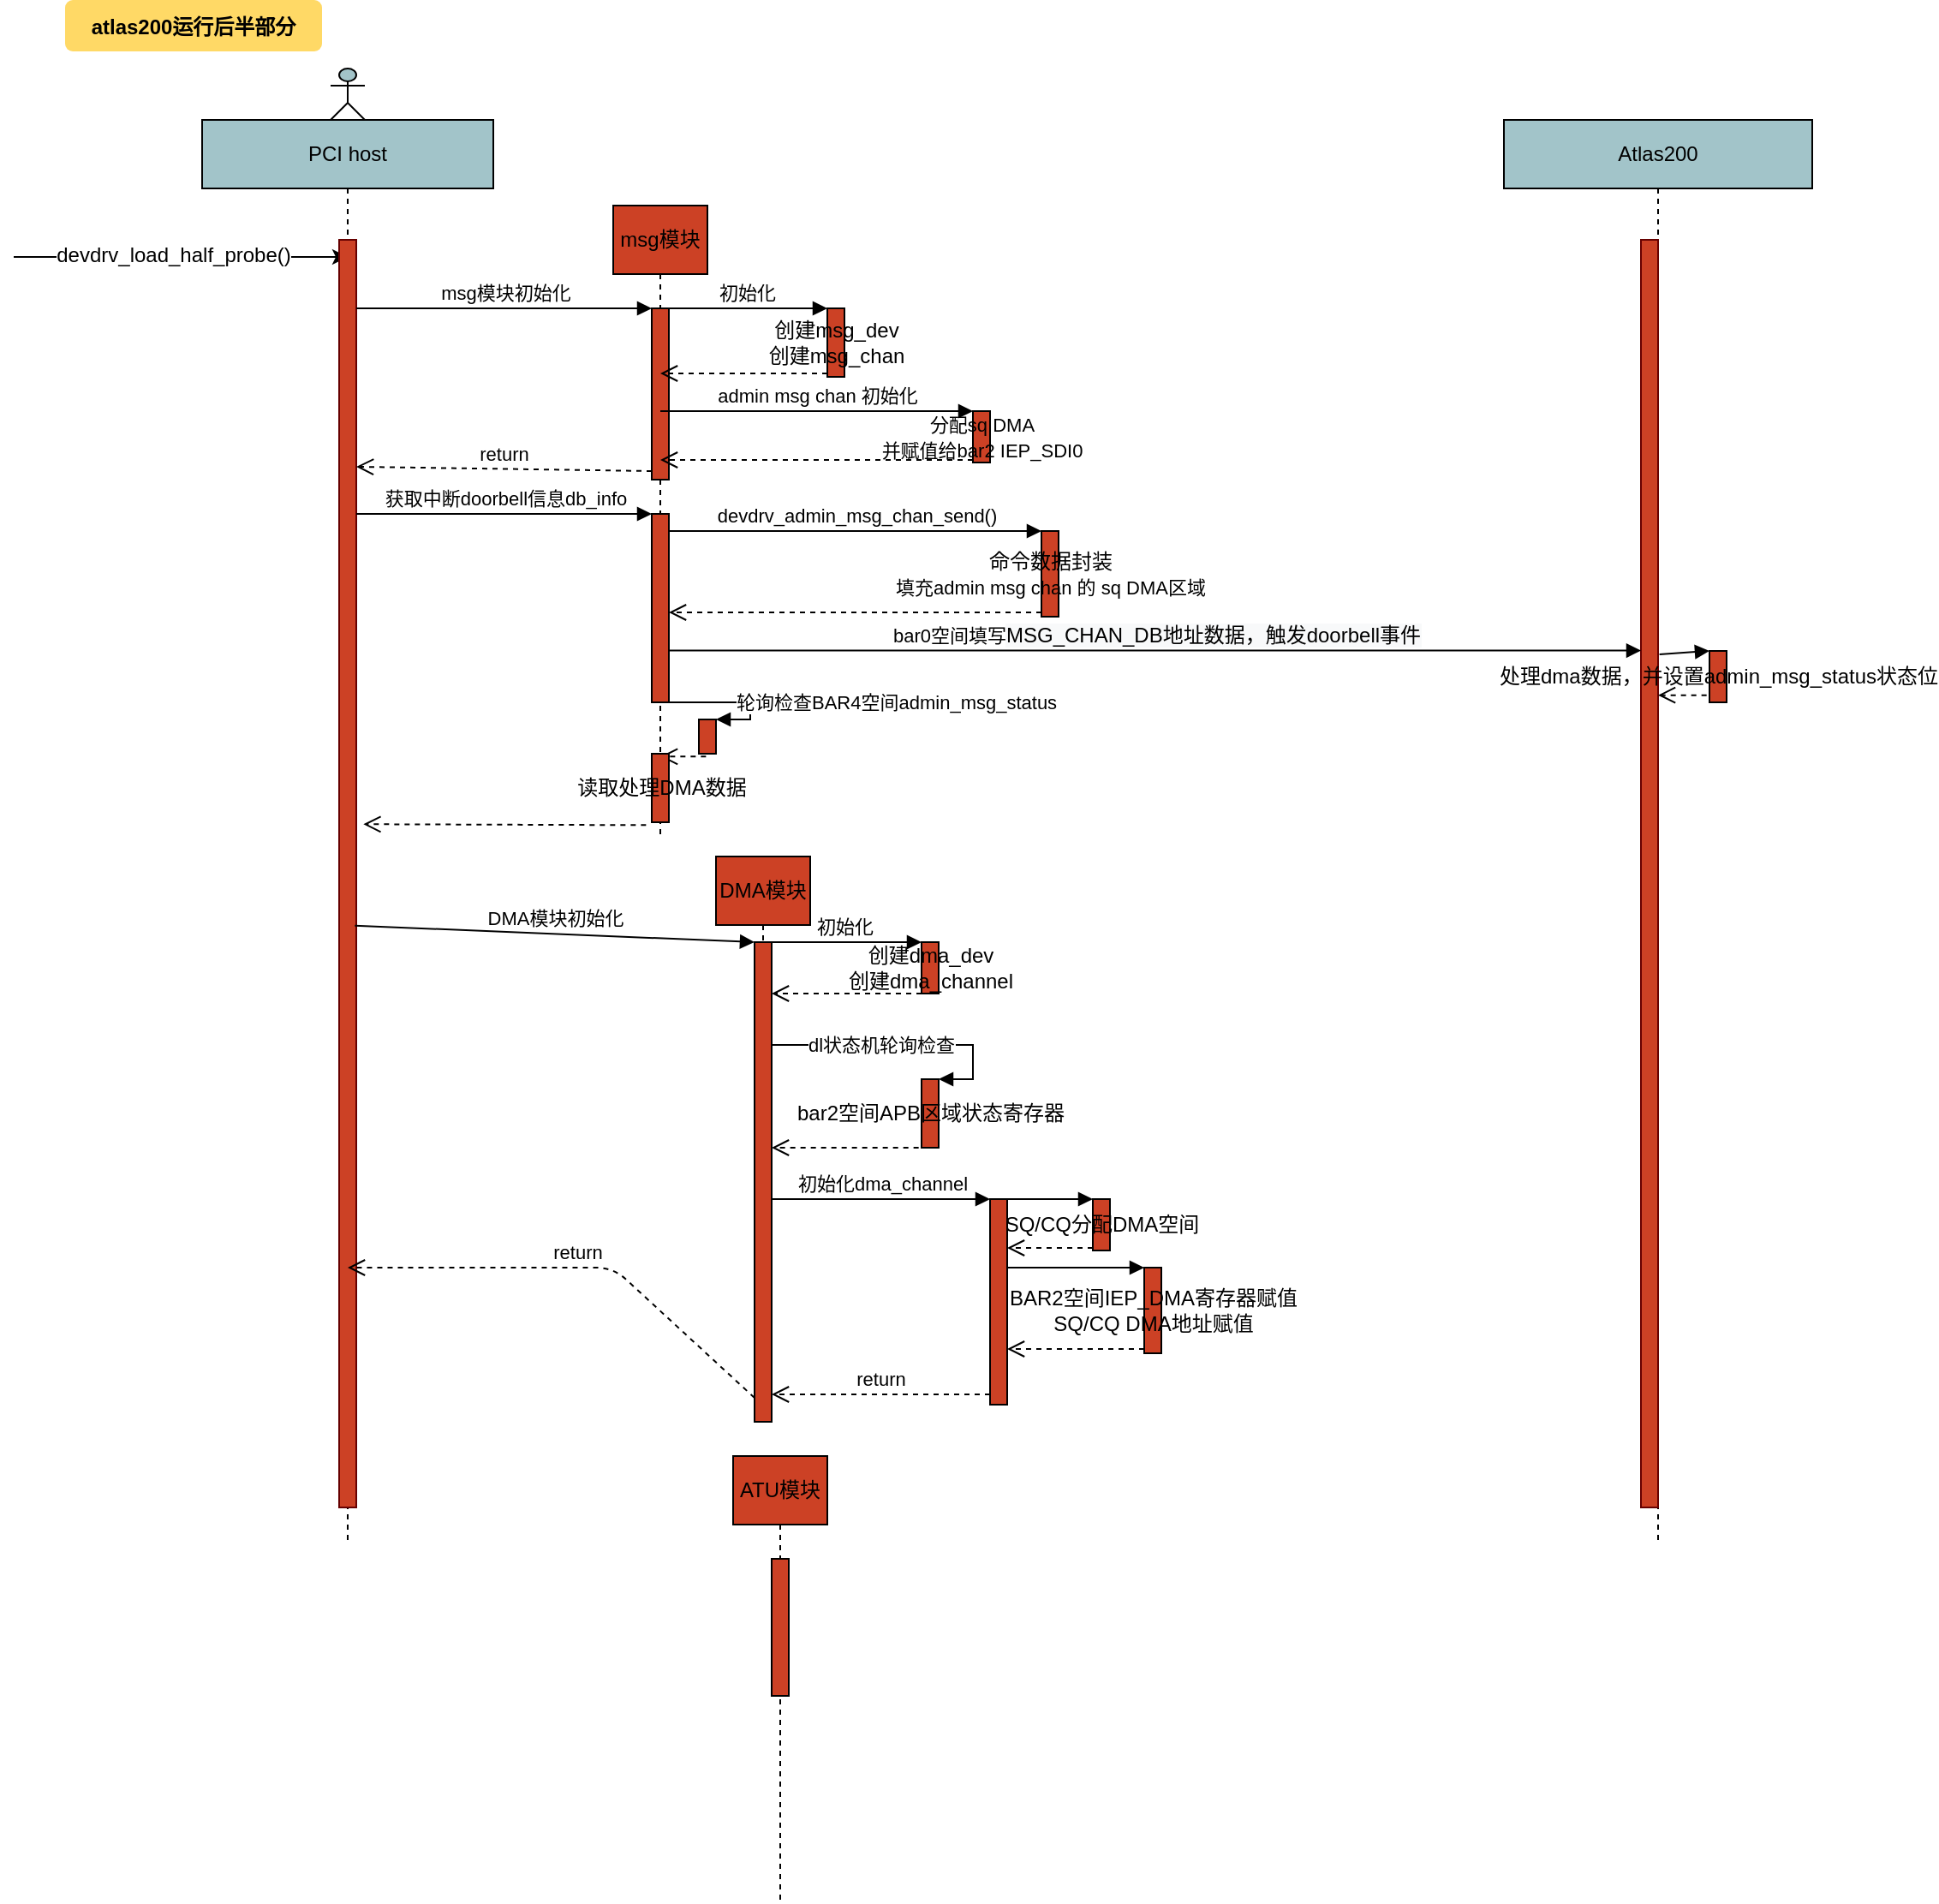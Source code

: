 <mxfile version="13.4.9" type="github">
  <diagram name="Page-1" id="9361dd3d-8414-5efd-6122-117bd74ce7a7">
    <mxGraphModel dx="981" dy="526" grid="1" gridSize="10" guides="1" tooltips="1" connect="1" arrows="1" fold="1" page="0" pageScale="1.5" pageWidth="826" pageHeight="1169" background="#ffffff" math="0" shadow="0">
      <root>
        <mxCell id="0" />
        <mxCell id="1" parent="0" />
        <mxCell id="3" value="" style="edgeStyle=none;verticalLabelPosition=top;verticalAlign=bottom;labelPosition=left;align=right;" parent="1" edge="1">
          <mxGeometry x="70" y="290" width="100" height="100" as="geometry">
            <mxPoint x="20" y="170" as="sourcePoint" />
            <mxPoint x="215" y="170" as="targetPoint" />
          </mxGeometry>
        </mxCell>
        <mxCell id="JP9qfhV4WCQ05jMqri1F-105" value="&lt;span style=&quot;font-size: 12px&quot;&gt;devdrv_load_half_probe()&lt;/span&gt;" style="edgeLabel;html=1;align=center;verticalAlign=middle;resizable=0;points=[];" vertex="1" connectable="0" parent="3">
          <mxGeometry relative="1" as="geometry">
            <mxPoint x="-5" y="-1" as="offset" />
          </mxGeometry>
        </mxCell>
        <mxCell id="71" value="atlas200运行后半部分" style="rounded=1;fontStyle=1;fillColor=#FFD966;strokeColor=none" parent="1" vertex="1">
          <mxGeometry x="50" y="20" width="150" height="30" as="geometry" />
        </mxCell>
        <mxCell id="JP9qfhV4WCQ05jMqri1F-101" value="PCI host" style="shape=umlLifeline;perimeter=lifelinePerimeter;whiteSpace=wrap;html=1;container=1;collapsible=0;recursiveResize=0;outlineConnect=0;fillColor=#A2C4C9;" vertex="1" parent="1">
          <mxGeometry x="130" y="90" width="170" height="830" as="geometry" />
        </mxCell>
        <mxCell id="JP9qfhV4WCQ05jMqri1F-102" value="" style="fillColor=#CC4125;strokeColor=#660000" vertex="1" parent="JP9qfhV4WCQ05jMqri1F-101">
          <mxGeometry x="80" y="70" width="10" height="740" as="geometry" />
        </mxCell>
        <mxCell id="JP9qfhV4WCQ05jMqri1F-117" value="msg模块初始化" style="html=1;verticalAlign=bottom;endArrow=block;entryX=0;entryY=0;" edge="1" target="JP9qfhV4WCQ05jMqri1F-116" parent="JP9qfhV4WCQ05jMqri1F-101">
          <mxGeometry relative="1" as="geometry">
            <mxPoint x="90" y="110" as="sourcePoint" />
          </mxGeometry>
        </mxCell>
        <mxCell id="JP9qfhV4WCQ05jMqri1F-123" value="获取中断doorbell信息db_info" style="html=1;verticalAlign=bottom;endArrow=block;entryX=0;entryY=0;" edge="1" target="JP9qfhV4WCQ05jMqri1F-122" parent="JP9qfhV4WCQ05jMqri1F-101">
          <mxGeometry relative="1" as="geometry">
            <mxPoint x="90" y="230" as="sourcePoint" />
          </mxGeometry>
        </mxCell>
        <mxCell id="JP9qfhV4WCQ05jMqri1F-103" value="" style="shape=umlActor;verticalLabelPosition=bottom;verticalAlign=top;html=1;strokeColor=#000000;fillColor=#A2C4C9;" vertex="1" parent="1">
          <mxGeometry x="205" y="60" width="20" height="30" as="geometry" />
        </mxCell>
        <mxCell id="JP9qfhV4WCQ05jMqri1F-121" value="msg模块" style="shape=umlLifeline;perimeter=lifelinePerimeter;whiteSpace=wrap;html=1;container=1;collapsible=0;recursiveResize=0;outlineConnect=0;strokeColor=#000000;fillColor=#CC4125;" vertex="1" parent="1">
          <mxGeometry x="370" y="140" width="55" height="370" as="geometry" />
        </mxCell>
        <mxCell id="JP9qfhV4WCQ05jMqri1F-116" value="" style="html=1;points=[];perimeter=orthogonalPerimeter;strokeColor=#000000;fillColor=#CC4125;" vertex="1" parent="JP9qfhV4WCQ05jMqri1F-121">
          <mxGeometry x="22.5" y="60" width="10" height="100" as="geometry" />
        </mxCell>
        <mxCell id="JP9qfhV4WCQ05jMqri1F-122" value="" style="html=1;points=[];perimeter=orthogonalPerimeter;strokeColor=#000000;fillColor=#CC4125;" vertex="1" parent="JP9qfhV4WCQ05jMqri1F-121">
          <mxGeometry x="22.5" y="180" width="10" height="110" as="geometry" />
        </mxCell>
        <mxCell id="JP9qfhV4WCQ05jMqri1F-125" value="DMA模块" style="shape=umlLifeline;perimeter=lifelinePerimeter;whiteSpace=wrap;html=1;container=1;collapsible=0;recursiveResize=0;outlineConnect=0;strokeColor=#000000;fillColor=#CC4125;" vertex="1" parent="1">
          <mxGeometry x="430" y="520" width="55" height="330" as="geometry" />
        </mxCell>
        <mxCell id="JP9qfhV4WCQ05jMqri1F-175" value="" style="html=1;points=[];perimeter=orthogonalPerimeter;strokeColor=#000000;fillColor=#CC4125;" vertex="1" parent="JP9qfhV4WCQ05jMqri1F-125">
          <mxGeometry x="22.5" y="50" width="10" height="280" as="geometry" />
        </mxCell>
        <mxCell id="JP9qfhV4WCQ05jMqri1F-130" value="ATU模块" style="shape=umlLifeline;perimeter=lifelinePerimeter;whiteSpace=wrap;html=1;container=1;collapsible=0;recursiveResize=0;outlineConnect=0;strokeColor=#000000;fillColor=#CC4125;" vertex="1" parent="1">
          <mxGeometry x="440" y="870" width="55" height="260" as="geometry" />
        </mxCell>
        <mxCell id="JP9qfhV4WCQ05jMqri1F-131" value="" style="html=1;points=[];perimeter=orthogonalPerimeter;strokeColor=#000000;fillColor=#CC4125;" vertex="1" parent="JP9qfhV4WCQ05jMqri1F-130">
          <mxGeometry x="22.5" y="60" width="10" height="80" as="geometry" />
        </mxCell>
        <mxCell id="JP9qfhV4WCQ05jMqri1F-138" value="Atlas200" style="shape=umlLifeline;perimeter=lifelinePerimeter;whiteSpace=wrap;html=1;container=1;collapsible=0;recursiveResize=0;outlineConnect=0;fillColor=#A2C4C9;" vertex="1" parent="1">
          <mxGeometry x="890" y="90" width="180" height="830" as="geometry" />
        </mxCell>
        <mxCell id="JP9qfhV4WCQ05jMqri1F-139" value="" style="fillColor=#CC4125;strokeColor=#660000" vertex="1" parent="JP9qfhV4WCQ05jMqri1F-138">
          <mxGeometry x="80" y="70" width="10" height="740" as="geometry" />
        </mxCell>
        <mxCell id="JP9qfhV4WCQ05jMqri1F-140" value="devdrv_msg_init()" style="html=1;verticalAlign=bottom;endArrow=block;entryX=0;entryY=0;" edge="1" parent="JP9qfhV4WCQ05jMqri1F-138">
          <mxGeometry relative="1" as="geometry">
            <mxPoint x="90" y="110" as="sourcePoint" />
          </mxGeometry>
        </mxCell>
        <mxCell id="JP9qfhV4WCQ05jMqri1F-141" value="return" style="html=1;verticalAlign=bottom;endArrow=open;dashed=1;endSize=8;exitX=0;exitY=0.95;" edge="1" parent="JP9qfhV4WCQ05jMqri1F-138">
          <mxGeometry relative="1" as="geometry">
            <mxPoint x="90" y="186" as="targetPoint" />
          </mxGeometry>
        </mxCell>
        <mxCell id="JP9qfhV4WCQ05jMqri1F-142" value="devdrv_get_general_interrupt_db_info()" style="html=1;verticalAlign=bottom;endArrow=block;entryX=0;entryY=0;" edge="1" parent="JP9qfhV4WCQ05jMqri1F-138">
          <mxGeometry relative="1" as="geometry">
            <mxPoint x="90" y="230" as="sourcePoint" />
          </mxGeometry>
        </mxCell>
        <mxCell id="JP9qfhV4WCQ05jMqri1F-170" value="处理dma数据，并设置admin_msg_status状态位" style="html=1;points=[];perimeter=orthogonalPerimeter;strokeColor=#000000;fillColor=#CC4125;" vertex="1" parent="JP9qfhV4WCQ05jMqri1F-138">
          <mxGeometry x="120" y="310" width="10" height="30" as="geometry" />
        </mxCell>
        <mxCell id="JP9qfhV4WCQ05jMqri1F-171" value="" style="html=1;verticalAlign=bottom;endArrow=block;entryX=0;entryY=0;exitX=1.083;exitY=0.327;exitDx=0;exitDy=0;exitPerimeter=0;" edge="1" target="JP9qfhV4WCQ05jMqri1F-170" parent="JP9qfhV4WCQ05jMqri1F-138" source="JP9qfhV4WCQ05jMqri1F-139">
          <mxGeometry relative="1" as="geometry">
            <mxPoint x="100" y="340" as="sourcePoint" />
          </mxGeometry>
        </mxCell>
        <mxCell id="JP9qfhV4WCQ05jMqri1F-172" value="" style="html=1;verticalAlign=bottom;endArrow=open;dashed=1;endSize=8;exitX=-0.167;exitY=0.861;exitDx=0;exitDy=0;exitPerimeter=0;" edge="1" source="JP9qfhV4WCQ05jMqri1F-170" parent="JP9qfhV4WCQ05jMqri1F-138" target="JP9qfhV4WCQ05jMqri1F-138">
          <mxGeometry relative="1" as="geometry">
            <mxPoint x="100" y="416" as="targetPoint" />
          </mxGeometry>
        </mxCell>
        <mxCell id="JP9qfhV4WCQ05jMqri1F-144" value="bar0空间填写&lt;span style=&quot;font-size: 12px ; background-color: rgb(248 , 249 , 250)&quot;&gt;MSG_CHAN_DB地址数据，触发doorbell事件&lt;/span&gt;" style="html=1;verticalAlign=bottom;endArrow=block;entryX=0;entryY=0.324;entryDx=0;entryDy=0;entryPerimeter=0;" edge="1" parent="1" source="JP9qfhV4WCQ05jMqri1F-122" target="JP9qfhV4WCQ05jMqri1F-139">
          <mxGeometry width="80" relative="1" as="geometry">
            <mxPoint x="570" y="530" as="sourcePoint" />
            <mxPoint x="650" y="530" as="targetPoint" />
          </mxGeometry>
        </mxCell>
        <mxCell id="JP9qfhV4WCQ05jMqri1F-148" value="命令数据封装&lt;br&gt;&lt;span style=&quot;font-size: 11px&quot;&gt;填充admin msg chan 的 sq DMA区域&lt;/span&gt;" style="html=1;points=[];perimeter=orthogonalPerimeter;strokeColor=#000000;fillColor=#CC4125;" vertex="1" parent="1">
          <mxGeometry x="620" y="330" width="10" height="50" as="geometry" />
        </mxCell>
        <mxCell id="JP9qfhV4WCQ05jMqri1F-149" value="devdrv_admin_msg_chan_send()" style="html=1;verticalAlign=bottom;endArrow=block;entryX=0;entryY=0;" edge="1" target="JP9qfhV4WCQ05jMqri1F-148" parent="1" source="JP9qfhV4WCQ05jMqri1F-122">
          <mxGeometry relative="1" as="geometry">
            <mxPoint x="548" y="330" as="sourcePoint" />
          </mxGeometry>
        </mxCell>
        <mxCell id="JP9qfhV4WCQ05jMqri1F-150" value="" style="html=1;verticalAlign=bottom;endArrow=open;dashed=1;endSize=8;exitX=0;exitY=0.95;" edge="1" source="JP9qfhV4WCQ05jMqri1F-148" parent="1" target="JP9qfhV4WCQ05jMqri1F-122">
          <mxGeometry relative="1" as="geometry">
            <mxPoint x="530" y="375" as="targetPoint" />
          </mxGeometry>
        </mxCell>
        <mxCell id="JP9qfhV4WCQ05jMqri1F-158" value="创建msg_dev &lt;br&gt;创建msg_chan" style="html=1;points=[];perimeter=orthogonalPerimeter;strokeColor=#000000;fillColor=#CC4125;" vertex="1" parent="1">
          <mxGeometry x="495" y="200" width="10" height="40" as="geometry" />
        </mxCell>
        <mxCell id="JP9qfhV4WCQ05jMqri1F-159" value="初始化" style="html=1;verticalAlign=bottom;endArrow=block;entryX=0;entryY=0;exitX=0.833;exitY=0;exitDx=0;exitDy=0;exitPerimeter=0;" edge="1" target="JP9qfhV4WCQ05jMqri1F-158" parent="1" source="JP9qfhV4WCQ05jMqri1F-116">
          <mxGeometry relative="1" as="geometry">
            <mxPoint x="510" y="200" as="sourcePoint" />
          </mxGeometry>
        </mxCell>
        <mxCell id="JP9qfhV4WCQ05jMqri1F-160" value="" style="html=1;verticalAlign=bottom;endArrow=open;dashed=1;endSize=8;exitX=0;exitY=0.95;" edge="1" source="JP9qfhV4WCQ05jMqri1F-158" parent="1" target="JP9qfhV4WCQ05jMqri1F-121">
          <mxGeometry relative="1" as="geometry">
            <mxPoint x="530" y="238" as="targetPoint" />
          </mxGeometry>
        </mxCell>
        <mxCell id="JP9qfhV4WCQ05jMqri1F-118" value="return" style="html=1;verticalAlign=bottom;endArrow=open;dashed=1;endSize=8;exitX=0;exitY=0.95;entryX=1;entryY=0.179;entryDx=0;entryDy=0;entryPerimeter=0;" edge="1" source="JP9qfhV4WCQ05jMqri1F-116" parent="1" target="JP9qfhV4WCQ05jMqri1F-102">
          <mxGeometry relative="1" as="geometry">
            <mxPoint x="220" y="276" as="targetPoint" />
          </mxGeometry>
        </mxCell>
        <mxCell id="JP9qfhV4WCQ05jMqri1F-161" value="&lt;font style=&quot;font-size: 11px&quot;&gt;分配sq DMA&lt;br&gt;并赋值给bar2 IEP_SDI0&lt;/font&gt;" style="html=1;points=[];perimeter=orthogonalPerimeter;strokeColor=#000000;fillColor=#CC4125;" vertex="1" parent="1">
          <mxGeometry x="580" y="260" width="10" height="30" as="geometry" />
        </mxCell>
        <mxCell id="JP9qfhV4WCQ05jMqri1F-162" value="admin msg chan 初始化" style="html=1;verticalAlign=bottom;endArrow=block;entryX=0;entryY=0;" edge="1" target="JP9qfhV4WCQ05jMqri1F-161" parent="1" source="JP9qfhV4WCQ05jMqri1F-121">
          <mxGeometry relative="1" as="geometry">
            <mxPoint x="530" y="250" as="sourcePoint" />
          </mxGeometry>
        </mxCell>
        <mxCell id="JP9qfhV4WCQ05jMqri1F-163" value="" style="html=1;verticalAlign=bottom;endArrow=open;dashed=1;endSize=8;exitX=0;exitY=0.95;" edge="1" source="JP9qfhV4WCQ05jMqri1F-161" parent="1" target="JP9qfhV4WCQ05jMqri1F-121">
          <mxGeometry relative="1" as="geometry">
            <mxPoint x="530" y="283" as="targetPoint" />
          </mxGeometry>
        </mxCell>
        <mxCell id="JP9qfhV4WCQ05jMqri1F-167" value="" style="html=1;points=[];perimeter=orthogonalPerimeter;strokeColor=#000000;fillColor=#CC4125;" vertex="1" parent="1">
          <mxGeometry x="420" y="440" width="10" height="20" as="geometry" />
        </mxCell>
        <mxCell id="JP9qfhV4WCQ05jMqri1F-168" value="轮询检查BAR4空间admin_msg_status" style="edgeStyle=orthogonalEdgeStyle;html=1;align=left;spacingLeft=2;endArrow=block;rounded=0;entryX=1;entryY=0;exitX=0.417;exitY=1;exitDx=0;exitDy=0;exitPerimeter=0;" edge="1" target="JP9qfhV4WCQ05jMqri1F-167" parent="1" source="JP9qfhV4WCQ05jMqri1F-122">
          <mxGeometry relative="1" as="geometry">
            <mxPoint x="425" y="430" as="sourcePoint" />
            <Array as="points">
              <mxPoint x="450" y="430" />
              <mxPoint x="450" y="440" />
            </Array>
          </mxGeometry>
        </mxCell>
        <mxCell id="JP9qfhV4WCQ05jMqri1F-169" value="" style="html=1;verticalAlign=bottom;endArrow=open;dashed=1;endSize=8;exitX=0.417;exitY=1.083;exitDx=0;exitDy=0;exitPerimeter=0;" edge="1" parent="1" source="JP9qfhV4WCQ05jMqri1F-167" target="JP9qfhV4WCQ05jMqri1F-121">
          <mxGeometry relative="1" as="geometry">
            <mxPoint x="412.5" y="387.5" as="targetPoint" />
            <mxPoint x="630" y="387.5" as="sourcePoint" />
          </mxGeometry>
        </mxCell>
        <mxCell id="JP9qfhV4WCQ05jMqri1F-173" value="读取处理DMA数据" style="html=1;points=[];perimeter=orthogonalPerimeter;strokeColor=#000000;fillColor=#CC4125;" vertex="1" parent="1">
          <mxGeometry x="392.5" y="460" width="10" height="40" as="geometry" />
        </mxCell>
        <mxCell id="JP9qfhV4WCQ05jMqri1F-174" value="" style="html=1;verticalAlign=bottom;endArrow=open;dashed=1;endSize=8;exitX=-0.333;exitY=1.042;exitDx=0;exitDy=0;exitPerimeter=0;entryX=1.417;entryY=0.461;entryDx=0;entryDy=0;entryPerimeter=0;" edge="1" parent="1" source="JP9qfhV4WCQ05jMqri1F-173" target="JP9qfhV4WCQ05jMqri1F-102">
          <mxGeometry relative="1" as="geometry">
            <mxPoint x="407.167" y="471.66" as="targetPoint" />
            <mxPoint x="434.17" y="471.66" as="sourcePoint" />
          </mxGeometry>
        </mxCell>
        <mxCell id="JP9qfhV4WCQ05jMqri1F-176" value="DMA模块初始化" style="html=1;verticalAlign=bottom;endArrow=block;entryX=0;entryY=0;exitX=0.917;exitY=0.541;exitDx=0;exitDy=0;exitPerimeter=0;" edge="1" target="JP9qfhV4WCQ05jMqri1F-175" parent="1" source="JP9qfhV4WCQ05jMqri1F-102">
          <mxGeometry relative="1" as="geometry">
            <mxPoint x="220.0" y="580.0" as="sourcePoint" />
          </mxGeometry>
        </mxCell>
        <mxCell id="JP9qfhV4WCQ05jMqri1F-177" value="return" style="html=1;verticalAlign=bottom;endArrow=open;dashed=1;endSize=8;exitX=0;exitY=0.95;" edge="1" source="JP9qfhV4WCQ05jMqri1F-175" parent="1" target="JP9qfhV4WCQ05jMqri1F-101">
          <mxGeometry relative="1" as="geometry">
            <mxPoint x="275.84" y="657.2" as="targetPoint" />
            <Array as="points">
              <mxPoint x="370" y="760" />
            </Array>
          </mxGeometry>
        </mxCell>
        <mxCell id="JP9qfhV4WCQ05jMqri1F-179" value="创建dma_dev&lt;br&gt;创建dma_channel" style="html=1;points=[];perimeter=orthogonalPerimeter;strokeColor=#000000;fillColor=#CC4125;" vertex="1" parent="1">
          <mxGeometry x="550" y="570" width="10" height="30" as="geometry" />
        </mxCell>
        <mxCell id="JP9qfhV4WCQ05jMqri1F-180" value="初始化" style="html=1;verticalAlign=bottom;endArrow=block;entryX=0;entryY=0;" edge="1" target="JP9qfhV4WCQ05jMqri1F-179" parent="1">
          <mxGeometry relative="1" as="geometry">
            <mxPoint x="460" y="570" as="sourcePoint" />
          </mxGeometry>
        </mxCell>
        <mxCell id="JP9qfhV4WCQ05jMqri1F-181" value="" style="html=1;verticalAlign=bottom;endArrow=open;dashed=1;endSize=8;" edge="1" source="JP9qfhV4WCQ05jMqri1F-179" parent="1" target="JP9qfhV4WCQ05jMqri1F-175">
          <mxGeometry relative="1" as="geometry">
            <mxPoint x="460" y="646" as="targetPoint" />
            <Array as="points">
              <mxPoint x="500" y="600" />
            </Array>
          </mxGeometry>
        </mxCell>
        <mxCell id="JP9qfhV4WCQ05jMqri1F-184" value="" style="html=1;verticalAlign=bottom;endArrow=open;dashed=1;endSize=8;exitX=-0.167;exitY=1;exitDx=0;exitDy=0;exitPerimeter=0;" edge="1" source="JP9qfhV4WCQ05jMqri1F-185" parent="1" target="JP9qfhV4WCQ05jMqri1F-175">
          <mxGeometry relative="1" as="geometry">
            <mxPoint x="480" y="716" as="targetPoint" />
            <mxPoint x="560" y="716" as="sourcePoint" />
            <Array as="points">
              <mxPoint x="520" y="690" />
            </Array>
          </mxGeometry>
        </mxCell>
        <mxCell id="JP9qfhV4WCQ05jMqri1F-185" value="bar2空间APB区域状态寄存器&lt;br&gt;" style="html=1;points=[];perimeter=orthogonalPerimeter;strokeColor=#000000;fillColor=#CC4125;" vertex="1" parent="1">
          <mxGeometry x="550" y="650" width="10" height="40" as="geometry" />
        </mxCell>
        <mxCell id="JP9qfhV4WCQ05jMqri1F-186" value="&lt;span style=&quot;text-align: center&quot;&gt;dl状态机轮询检查&lt;/span&gt;" style="edgeStyle=orthogonalEdgeStyle;html=1;align=left;spacingLeft=2;endArrow=block;rounded=0;entryX=1;entryY=0;" edge="1" target="JP9qfhV4WCQ05jMqri1F-185" parent="1">
          <mxGeometry x="-0.891" relative="1" as="geometry">
            <mxPoint x="490" y="630" as="sourcePoint" />
            <Array as="points">
              <mxPoint x="463" y="630" />
              <mxPoint x="580" y="630" />
              <mxPoint x="580" y="650" />
            </Array>
            <mxPoint as="offset" />
          </mxGeometry>
        </mxCell>
        <mxCell id="JP9qfhV4WCQ05jMqri1F-187" value="" style="html=1;points=[];perimeter=orthogonalPerimeter;strokeColor=#000000;fillColor=#CC4125;" vertex="1" parent="1">
          <mxGeometry x="590" y="720" width="10" height="120" as="geometry" />
        </mxCell>
        <mxCell id="JP9qfhV4WCQ05jMqri1F-188" value="初始化dma_channel" style="html=1;verticalAlign=bottom;endArrow=block;entryX=0;entryY=0;" edge="1" target="JP9qfhV4WCQ05jMqri1F-187" parent="1" source="JP9qfhV4WCQ05jMqri1F-175">
          <mxGeometry relative="1" as="geometry">
            <mxPoint x="480" y="720" as="sourcePoint" />
          </mxGeometry>
        </mxCell>
        <mxCell id="JP9qfhV4WCQ05jMqri1F-189" value="return" style="html=1;verticalAlign=bottom;endArrow=open;dashed=1;endSize=8;exitX=0;exitY=0.95;" edge="1" source="JP9qfhV4WCQ05jMqri1F-187" parent="1" target="JP9qfhV4WCQ05jMqri1F-175">
          <mxGeometry relative="1" as="geometry">
            <mxPoint x="480" y="796" as="targetPoint" />
          </mxGeometry>
        </mxCell>
        <mxCell id="JP9qfhV4WCQ05jMqri1F-190" value="SQ/CQ分配DMA空间" style="html=1;points=[];perimeter=orthogonalPerimeter;strokeColor=#000000;fillColor=#CC4125;" vertex="1" parent="1">
          <mxGeometry x="650" y="720" width="10" height="30" as="geometry" />
        </mxCell>
        <mxCell id="JP9qfhV4WCQ05jMqri1F-191" value="" style="html=1;verticalAlign=bottom;endArrow=block;entryX=0;entryY=0;" edge="1" target="JP9qfhV4WCQ05jMqri1F-190" parent="1" source="JP9qfhV4WCQ05jMqri1F-187">
          <mxGeometry relative="1" as="geometry">
            <mxPoint x="650.0" y="720" as="sourcePoint" />
          </mxGeometry>
        </mxCell>
        <mxCell id="JP9qfhV4WCQ05jMqri1F-192" value="" style="html=1;verticalAlign=bottom;endArrow=open;dashed=1;endSize=8;exitX=0;exitY=0.95;" edge="1" source="JP9qfhV4WCQ05jMqri1F-190" parent="1" target="JP9qfhV4WCQ05jMqri1F-187">
          <mxGeometry relative="1" as="geometry">
            <mxPoint x="650.31" y="750.26" as="targetPoint" />
          </mxGeometry>
        </mxCell>
        <mxCell id="JP9qfhV4WCQ05jMqri1F-193" value="BAR2空间IEP_DMA寄存器赋值&lt;br&gt;SQ/CQ DMA地址赋值" style="html=1;points=[];perimeter=orthogonalPerimeter;strokeColor=#000000;fillColor=#CC4125;" vertex="1" parent="1">
          <mxGeometry x="680" y="760" width="10" height="50" as="geometry" />
        </mxCell>
        <mxCell id="JP9qfhV4WCQ05jMqri1F-194" value="" style="html=1;verticalAlign=bottom;endArrow=block;entryX=0;entryY=0;" edge="1" target="JP9qfhV4WCQ05jMqri1F-193" parent="1" source="JP9qfhV4WCQ05jMqri1F-187">
          <mxGeometry relative="1" as="geometry">
            <mxPoint x="690" y="770" as="sourcePoint" />
          </mxGeometry>
        </mxCell>
        <mxCell id="JP9qfhV4WCQ05jMqri1F-195" value="" style="html=1;verticalAlign=bottom;endArrow=open;dashed=1;endSize=8;exitX=0;exitY=0.95;" edge="1" source="JP9qfhV4WCQ05jMqri1F-193" parent="1" target="JP9qfhV4WCQ05jMqri1F-187">
          <mxGeometry relative="1" as="geometry">
            <mxPoint x="690" y="846" as="targetPoint" />
          </mxGeometry>
        </mxCell>
      </root>
    </mxGraphModel>
  </diagram>
</mxfile>
